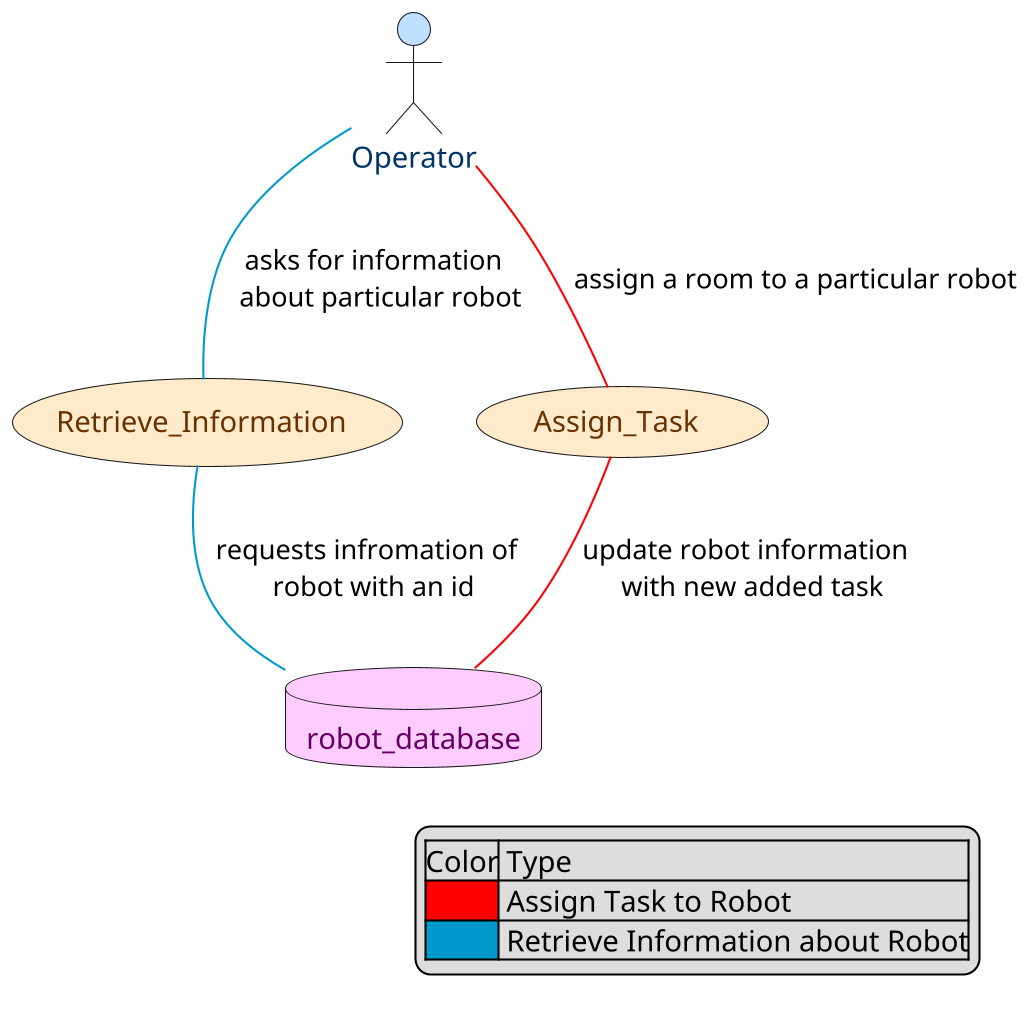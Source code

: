 
@startuml ABasicUseCase

'UML Design Logistics
skinparam dpi 200
skinparam DefaultFontName Inconsolata
skinparam actorBackgroundColor #C0E0FF
skinparam actorFontColor #003366
skinparam usecaseBackgroundColor #FFEBCC
skinparam usecaseFontColor #663300
skinparam databaseBackgroundColor #FFCCFF
skinparam databaseFontColor #660066
skinparam borderColor #333333
skinparam noteBackgroundColor #FFFFE0
skinparam noteBorderColor #FFD700

'Actors
actor Operator

'Usecases
usecase Retrieve_Information
usecase Assign_Task

'Databases
database robot_database 

'Relationships
Operator --[#0099CC] "Retrieve_Information" : "asks for information \n about particular robot"
Operator --[#red] "Assign_Task" : "assign a room to a particular robot"
Retrieve_Information --[#0099CC] robot_database : "requests infromation of \n robot with an id"
Assign_Task --[#red] robot_database : "update robot information \n with new added task"

'Legend 
'Syntax from: https://stackoverflow.com/questions/30999290/how-to-generate-a-legend-with-colors-in-plantuml
legend right
    |Color| Type |
    |<#red>| Assign Task to Robot|
    |<#0099CC>| Retrieve Information about Robot|
endlegend

@enduml


